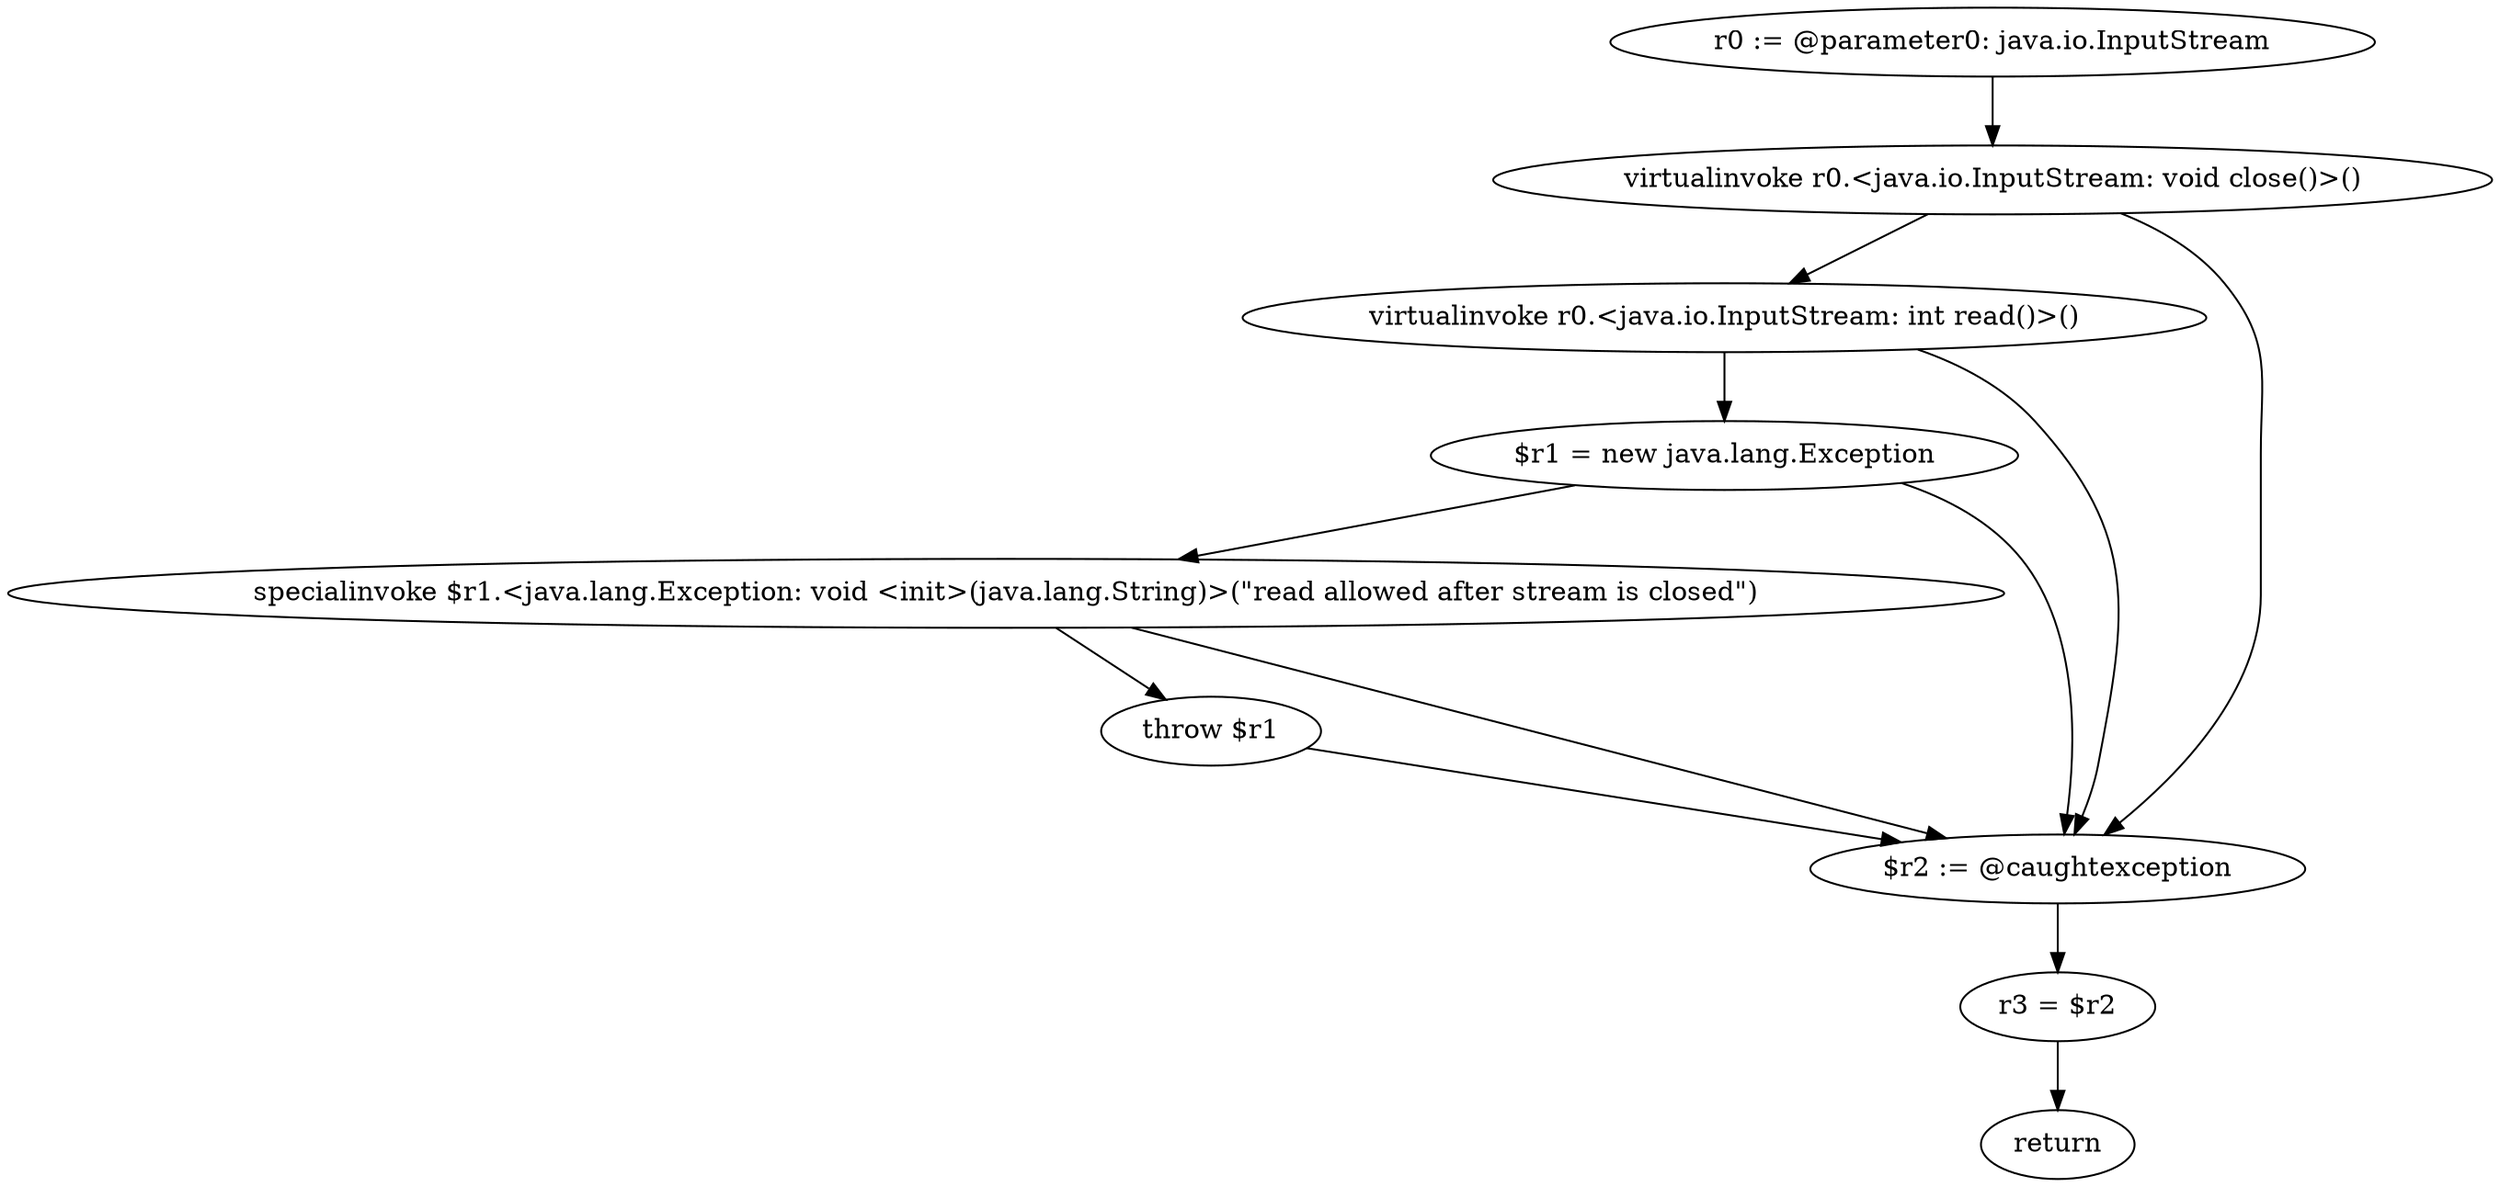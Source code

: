 digraph "unitGraph" {
    "r0 := @parameter0: java.io.InputStream"
    "virtualinvoke r0.<java.io.InputStream: void close()>()"
    "virtualinvoke r0.<java.io.InputStream: int read()>()"
    "$r1 = new java.lang.Exception"
    "specialinvoke $r1.<java.lang.Exception: void <init>(java.lang.String)>(\"read allowed after stream is closed\")"
    "throw $r1"
    "$r2 := @caughtexception"
    "r3 = $r2"
    "return"
    "r0 := @parameter0: java.io.InputStream"->"virtualinvoke r0.<java.io.InputStream: void close()>()";
    "virtualinvoke r0.<java.io.InputStream: void close()>()"->"virtualinvoke r0.<java.io.InputStream: int read()>()";
    "virtualinvoke r0.<java.io.InputStream: void close()>()"->"$r2 := @caughtexception";
    "virtualinvoke r0.<java.io.InputStream: int read()>()"->"$r1 = new java.lang.Exception";
    "virtualinvoke r0.<java.io.InputStream: int read()>()"->"$r2 := @caughtexception";
    "$r1 = new java.lang.Exception"->"specialinvoke $r1.<java.lang.Exception: void <init>(java.lang.String)>(\"read allowed after stream is closed\")";
    "$r1 = new java.lang.Exception"->"$r2 := @caughtexception";
    "specialinvoke $r1.<java.lang.Exception: void <init>(java.lang.String)>(\"read allowed after stream is closed\")"->"throw $r1";
    "specialinvoke $r1.<java.lang.Exception: void <init>(java.lang.String)>(\"read allowed after stream is closed\")"->"$r2 := @caughtexception";
    "throw $r1"->"$r2 := @caughtexception";
    "$r2 := @caughtexception"->"r3 = $r2";
    "r3 = $r2"->"return";
}
